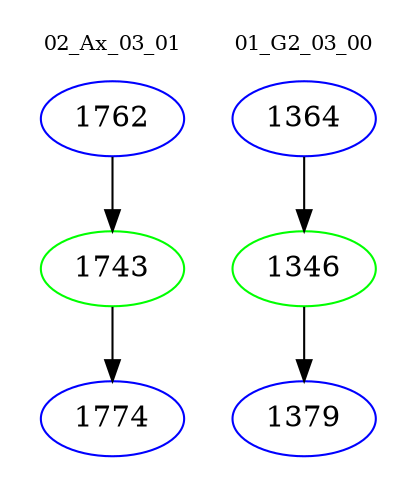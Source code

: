 digraph{
subgraph cluster_0 {
color = white
label = "02_Ax_03_01";
fontsize=10;
T0_1762 [label="1762", color="blue"]
T0_1762 -> T0_1743 [color="black"]
T0_1743 [label="1743", color="green"]
T0_1743 -> T0_1774 [color="black"]
T0_1774 [label="1774", color="blue"]
}
subgraph cluster_1 {
color = white
label = "01_G2_03_00";
fontsize=10;
T1_1364 [label="1364", color="blue"]
T1_1364 -> T1_1346 [color="black"]
T1_1346 [label="1346", color="green"]
T1_1346 -> T1_1379 [color="black"]
T1_1379 [label="1379", color="blue"]
}
}
